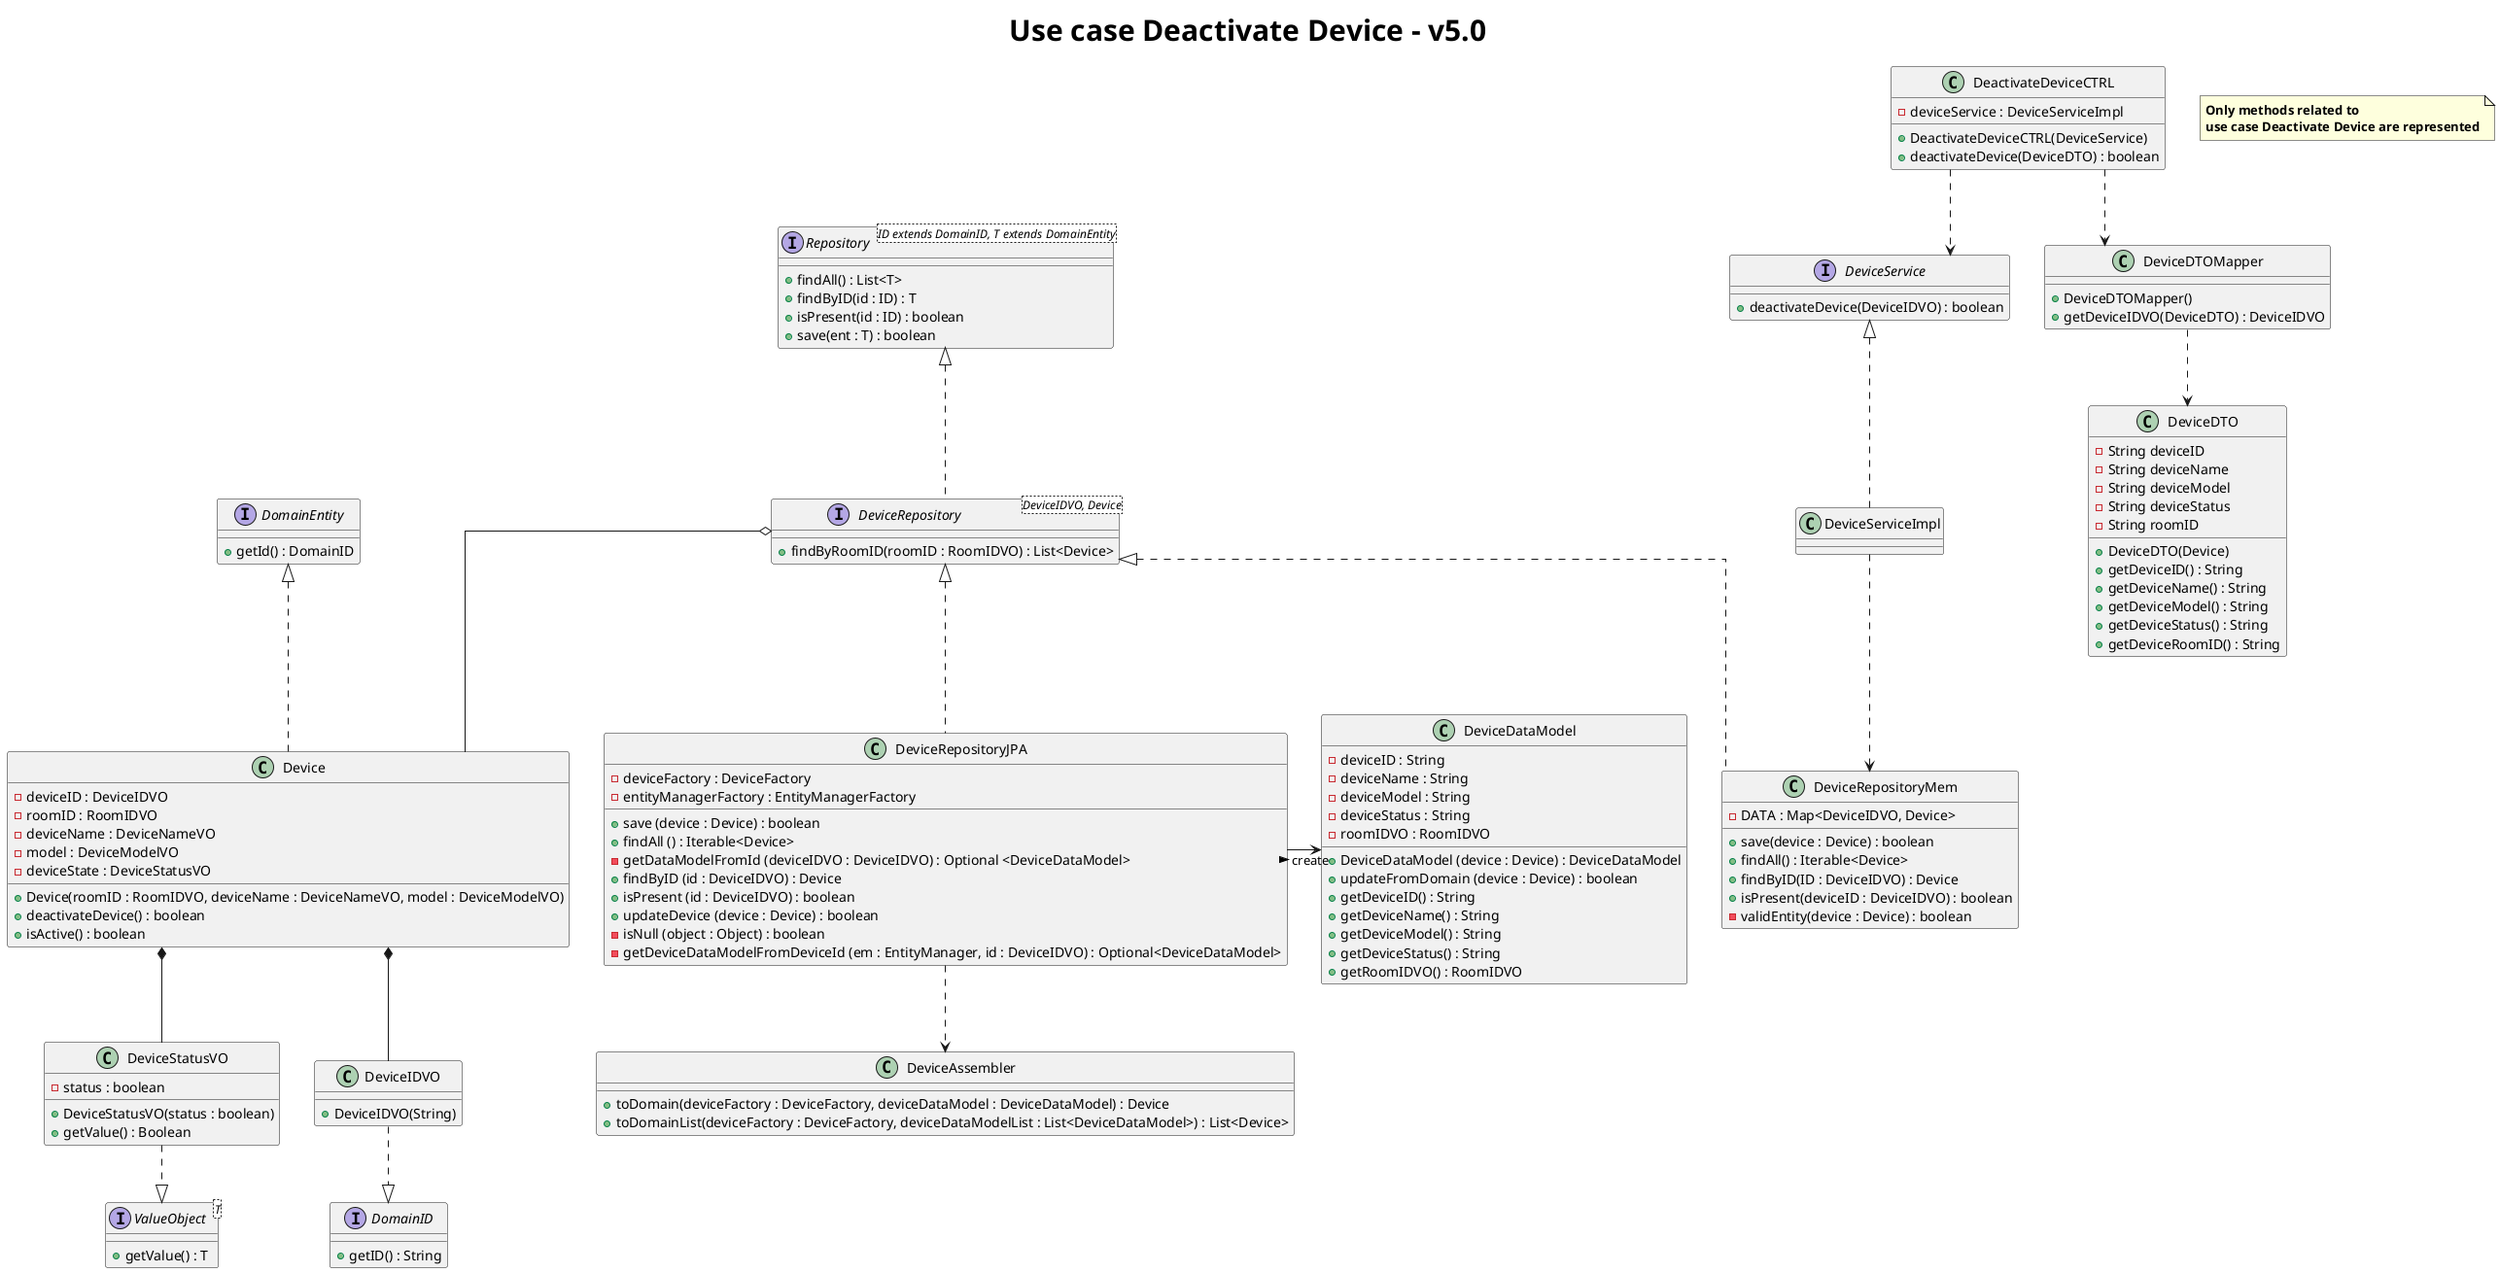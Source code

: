 @startuml
title <size: 30> Use case Deactivate Device - v5.0
note "<b>Only methods related to\n<b>use case Deactivate Device are represented" as N1
skinparam linetype ortho

class DeactivateDeviceCTRL {
    - deviceService : DeviceServiceImpl
    + DeactivateDeviceCTRL(DeviceService)
    + deactivateDevice(DeviceDTO) : boolean
}

class DeviceDTOMapper {
    + DeviceDTOMapper()
    + getDeviceIDVO(DeviceDTO) : DeviceIDVO
}

class DeviceDTO{
- String deviceID
- String deviceName
- String deviceModel
- String deviceStatus
- String roomID

+ DeviceDTO(Device)
+ getDeviceID() : String
+ getDeviceName() : String
+ getDeviceModel() : String
+ getDeviceStatus() : String
+ getDeviceRoomID() : String
}

interface DomainID{
    + getID() : String
}

class DeviceIDVO {
    + DeviceIDVO(String)
}

class DeviceRepositoryMem {
     - DATA : Map<DeviceIDVO, Device>

     + save(device : Device) : boolean
     + findAll() : Iterable<Device>
     + findByID(ID : DeviceIDVO) : Device
     + isPresent(deviceID : DeviceIDVO) : boolean
     - validEntity(device : Device) : boolean
}

class DeviceRepositoryJPA {
    - deviceFactory : DeviceFactory
    - entityManagerFactory : EntityManagerFactory
    + save (device : Device) : boolean
    + findAll () : Iterable<Device>
    - getDataModelFromId (deviceIDVO : DeviceIDVO) : Optional <DeviceDataModel>
    + findByID (id : DeviceIDVO) : Device
    + isPresent (id : DeviceIDVO) : boolean
    + updateDevice (device : Device) : boolean
    - isNull (object : Object) : boolean
    - getDeviceDataModelFromDeviceId (em : EntityManager, id : DeviceIDVO) : Optional<DeviceDataModel>
}


class DeviceDataModel {
    - deviceID : String
    - deviceName : String
    - deviceModel : String
    - deviceStatus : String
    - roomIDVO : RoomIDVO
    + DeviceDataModel (device : Device) : DeviceDataModel
    + updateFromDomain (device : Device) : boolean
    + getDeviceID() : String
    + getDeviceName() : String
    + getDeviceModel() : String
    + getDeviceStatus() : String
    + getRoomIDVO() : RoomIDVO

}

class DeviceAssembler {
    + toDomain(deviceFactory : DeviceFactory, deviceDataModel : DeviceDataModel) : Device
    + toDomainList(deviceFactory : DeviceFactory, deviceDataModelList : List<DeviceDataModel>) : List<Device>
}

interface DeviceService {
    + deactivateDevice(DeviceIDVO) : boolean
}


interface Repository<ID extends DomainID, T extends DomainEntity> {
    + findAll() : List<T>
    + findByID(id : ID) : T
    + isPresent(id : ID) : boolean
    + save(ent : T) : boolean
}

interface DeviceRepository<DeviceIDVO, Device> {
    + findByRoomID(roomID : RoomIDVO) : List<Device>

}

interface ValueObject<T> {
     + getValue() : T
}

class DeviceStatusVO {
    - status : boolean
    + DeviceStatusVO(status : boolean)
    + getValue() : Boolean

}

interface DomainEntity {
     + getId() : DomainID
}

class Device {
   - deviceID : DeviceIDVO
   - roomID : RoomIDVO
   - deviceName : DeviceNameVO
   - model : DeviceModelVO
   - deviceState : DeviceStatusVO
   + Device(roomID : RoomIDVO, deviceName : DeviceNameVO, model : DeviceModelVO)
   + deactivateDevice() : boolean
   + isActive() : boolean
}



DeactivateDeviceCTRL ..> DeviceService
DeactivateDeviceCTRL ..> DeviceDTOMapper
DeviceServiceImpl ..> DeviceRepositoryMem

DeviceDTOMapper ..> DeviceDTO

DomainID <|..up DeviceIDVO

DeviceRepository o-- Device
Repository <|.. DeviceRepository
DeviceRepository <|.. DeviceRepositoryMem
DeviceRepository <|.. DeviceRepositoryJPA
DeviceRepositoryJPA ..> DeviceAssembler
DeviceRepositoryJPA -> DeviceDataModel : create >


Device ..up|> DomainEntity

Device *-- DeviceIDVO
Device *-- DeviceStatusVO
DeviceService <|.. DeviceServiceImpl


ValueObject <|..up DeviceStatusVO

@enduml
